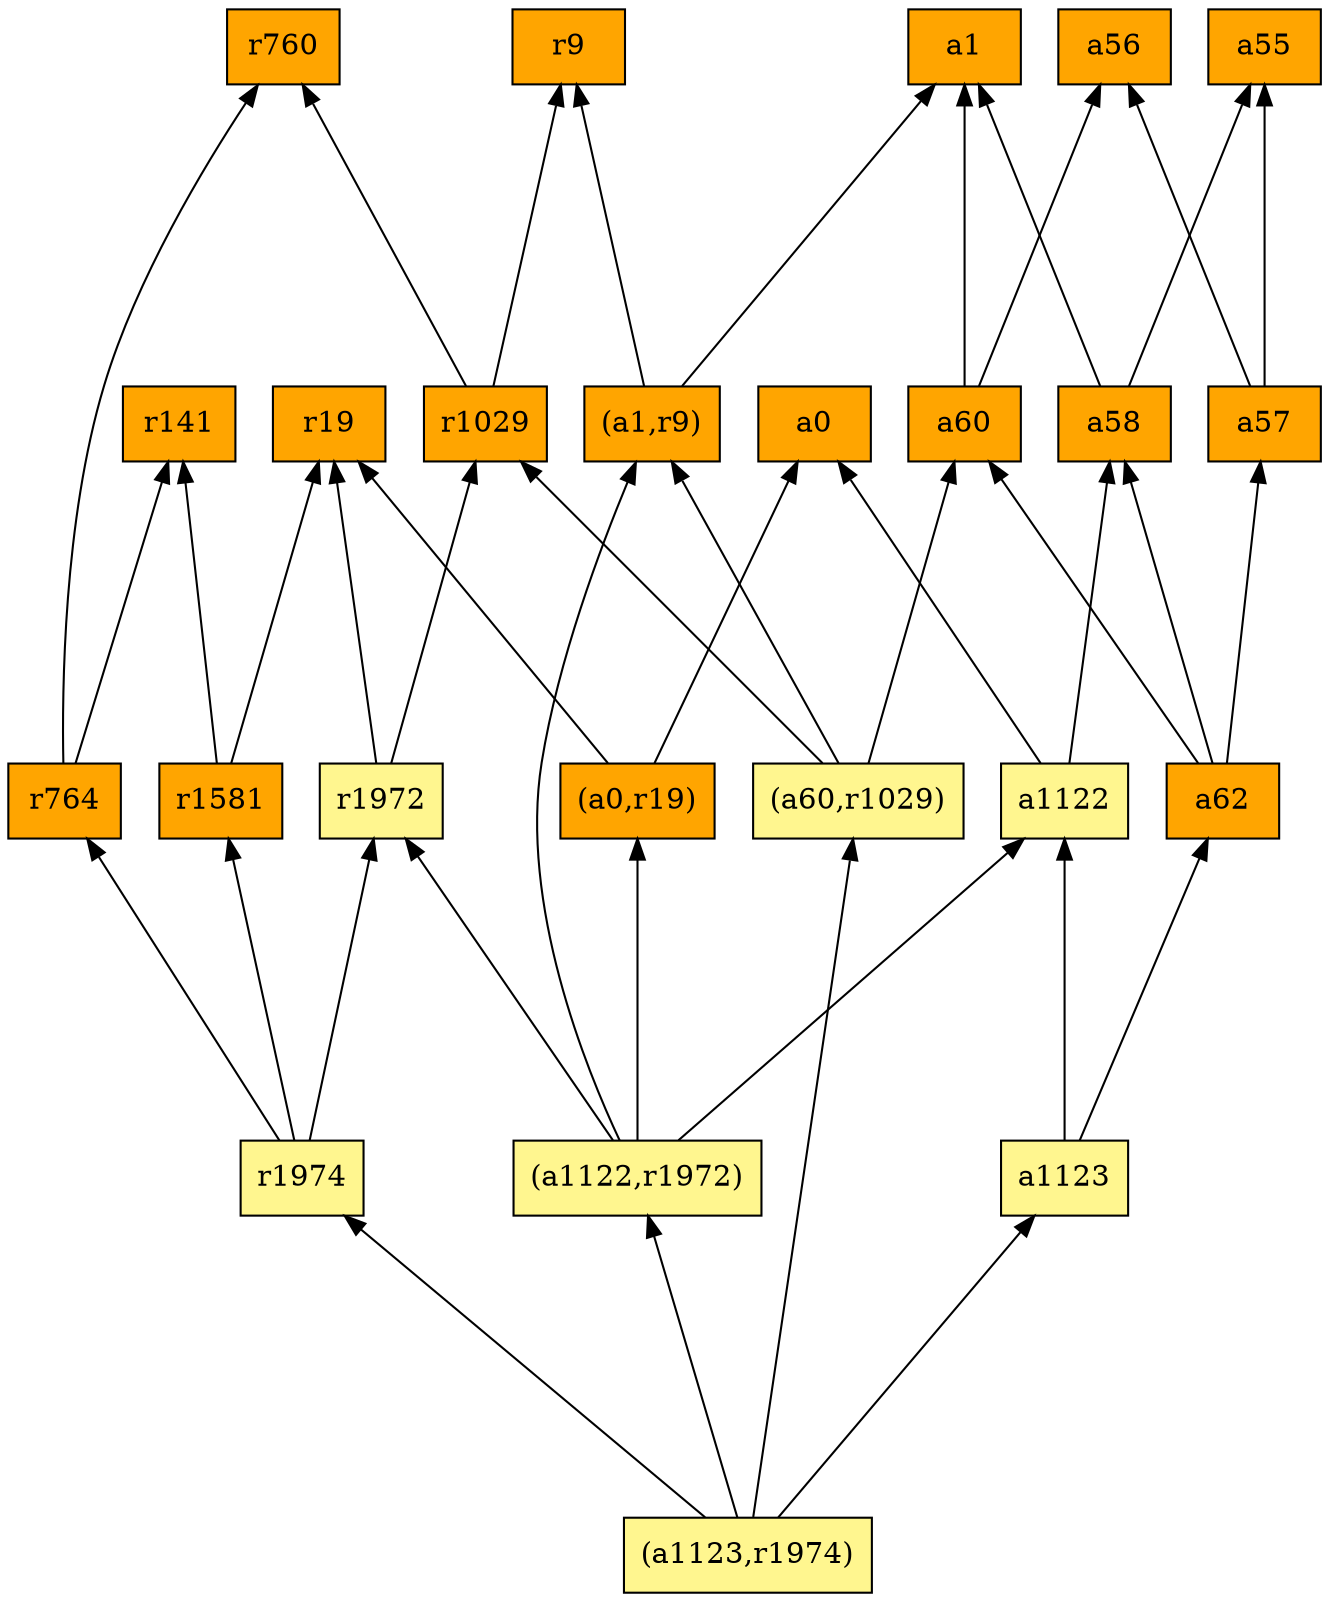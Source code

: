 digraph G {
rankdir=BT;ranksep="2.0";
"(a1,r9)" [shape=record,fillcolor=orange,style=filled,label="{(a1,r9)}"];
"r141" [shape=record,fillcolor=orange,style=filled,label="{r141}"];
"r764" [shape=record,fillcolor=orange,style=filled,label="{r764}"];
"a58" [shape=record,fillcolor=orange,style=filled,label="{a58}"];
"a57" [shape=record,fillcolor=orange,style=filled,label="{a57}"];
"a56" [shape=record,fillcolor=orange,style=filled,label="{a56}"];
"(a60,r1029)" [shape=record,fillcolor=khaki1,style=filled,label="{(a60,r1029)}"];
"a1123" [shape=record,fillcolor=khaki1,style=filled,label="{a1123}"];
"r1974" [shape=record,fillcolor=khaki1,style=filled,label="{r1974}"];
"r9" [shape=record,fillcolor=orange,style=filled,label="{r9}"];
"a1122" [shape=record,fillcolor=khaki1,style=filled,label="{a1122}"];
"a62" [shape=record,fillcolor=orange,style=filled,label="{a62}"];
"(a1123,r1974)" [shape=record,fillcolor=khaki1,style=filled,label="{(a1123,r1974)}"];
"a1" [shape=record,fillcolor=orange,style=filled,label="{a1}"];
"(a0,r19)" [shape=record,fillcolor=orange,style=filled,label="{(a0,r19)}"];
"a60" [shape=record,fillcolor=orange,style=filled,label="{a60}"];
"r19" [shape=record,fillcolor=orange,style=filled,label="{r19}"];
"a55" [shape=record,fillcolor=orange,style=filled,label="{a55}"];
"(a1122,r1972)" [shape=record,fillcolor=khaki1,style=filled,label="{(a1122,r1972)}"];
"r1029" [shape=record,fillcolor=orange,style=filled,label="{r1029}"];
"r1581" [shape=record,fillcolor=orange,style=filled,label="{r1581}"];
"r760" [shape=record,fillcolor=orange,style=filled,label="{r760}"];
"r1972" [shape=record,fillcolor=khaki1,style=filled,label="{r1972}"];
"a0" [shape=record,fillcolor=orange,style=filled,label="{a0}"];
"(a1,r9)" -> "r9"
"(a1,r9)" -> "a1"
"r764" -> "r141"
"r764" -> "r760"
"a58" -> "a1"
"a58" -> "a55"
"a57" -> "a56"
"a57" -> "a55"
"(a60,r1029)" -> "a60"
"(a60,r1029)" -> "(a1,r9)"
"(a60,r1029)" -> "r1029"
"a1123" -> "a62"
"a1123" -> "a1122"
"r1974" -> "r764"
"r1974" -> "r1581"
"r1974" -> "r1972"
"a1122" -> "a58"
"a1122" -> "a0"
"a62" -> "a58"
"a62" -> "a60"
"a62" -> "a57"
"(a1123,r1974)" -> "(a60,r1029)"
"(a1123,r1974)" -> "(a1122,r1972)"
"(a1123,r1974)" -> "a1123"
"(a1123,r1974)" -> "r1974"
"(a0,r19)" -> "a0"
"(a0,r19)" -> "r19"
"a60" -> "a1"
"a60" -> "a56"
"(a1122,r1972)" -> "r1972"
"(a1122,r1972)" -> "(a1,r9)"
"(a1122,r1972)" -> "a1122"
"(a1122,r1972)" -> "(a0,r19)"
"r1029" -> "r9"
"r1029" -> "r760"
"r1581" -> "r141"
"r1581" -> "r19"
"r1972" -> "r1029"
"r1972" -> "r19"
}